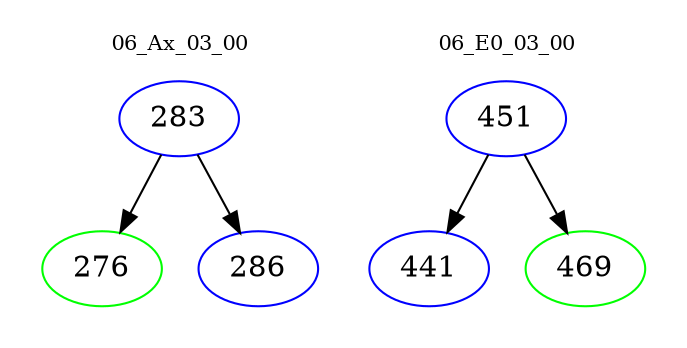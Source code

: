 digraph{
subgraph cluster_0 {
color = white
label = "06_Ax_03_00";
fontsize=10;
T0_283 [label="283", color="blue"]
T0_283 -> T0_276 [color="black"]
T0_276 [label="276", color="green"]
T0_283 -> T0_286 [color="black"]
T0_286 [label="286", color="blue"]
}
subgraph cluster_1 {
color = white
label = "06_E0_03_00";
fontsize=10;
T1_451 [label="451", color="blue"]
T1_451 -> T1_441 [color="black"]
T1_441 [label="441", color="blue"]
T1_451 -> T1_469 [color="black"]
T1_469 [label="469", color="green"]
}
}
